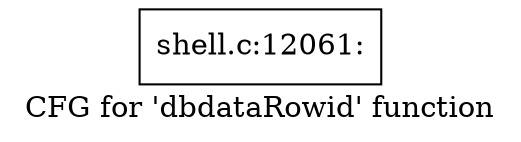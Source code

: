 digraph "CFG for 'dbdataRowid' function" {
	label="CFG for 'dbdataRowid' function";

	Node0x560276d8a320 [shape=record,label="{shell.c:12061:}"];
}
